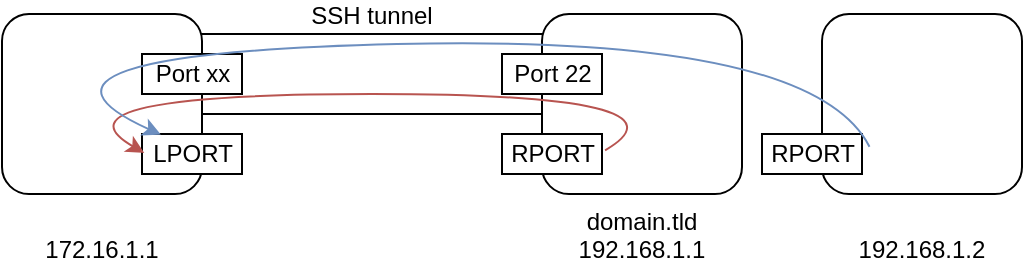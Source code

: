 <mxfile version="14.6.13" type="device"><diagram id="wu1irHQ73Ck7UTtfeC0Z" name="Page-1"><mxGraphModel dx="894" dy="550" grid="1" gridSize="10" guides="1" tooltips="1" connect="1" arrows="1" fold="1" page="1" pageScale="1" pageWidth="1169" pageHeight="827" math="0" shadow="0"><root><mxCell id="0"/><mxCell id="1" parent="0"/><mxCell id="ggARXnKYJ52NQEXv3T-H-10" value="SSH tunnel" style="rounded=0;whiteSpace=wrap;html=1;labelPosition=center;verticalLabelPosition=top;align=center;verticalAlign=bottom;" vertex="1" parent="1"><mxGeometry x="340" y="240" width="190" height="40" as="geometry"/></mxCell><mxCell id="ggARXnKYJ52NQEXv3T-H-13" value="domain.tld&lt;br&gt;192.168.1.1" style="rounded=1;whiteSpace=wrap;html=1;labelPosition=center;verticalLabelPosition=bottom;align=center;verticalAlign=top;" vertex="1" parent="1"><mxGeometry x="520" y="230" width="100" height="90" as="geometry"/></mxCell><mxCell id="ggARXnKYJ52NQEXv3T-H-1" value="&lt;br&gt;172.16.1.1" style="rounded=1;whiteSpace=wrap;html=1;labelPosition=center;verticalLabelPosition=bottom;align=center;verticalAlign=top;" vertex="1" parent="1"><mxGeometry x="250" y="230" width="100" height="90" as="geometry"/></mxCell><mxCell id="ggARXnKYJ52NQEXv3T-H-5" value="Port 22" style="verticalLabelPosition=middle;verticalAlign=middle;html=1;shape=mxgraph.basic.rect;fillColor2=none;strokeWidth=1;size=20;indent=35.68;labelPosition=center;align=center;" vertex="1" parent="1"><mxGeometry x="500" y="250" width="50" height="20" as="geometry"/></mxCell><mxCell id="ggARXnKYJ52NQEXv3T-H-8" value="Port xx" style="verticalLabelPosition=middle;verticalAlign=middle;html=1;shape=mxgraph.basic.rect;fillColor2=none;strokeWidth=1;size=20;indent=5;labelPosition=center;align=center;" vertex="1" parent="1"><mxGeometry x="320" y="250" width="50" height="20" as="geometry"/></mxCell><mxCell id="ggARXnKYJ52NQEXv3T-H-11" value="LPORT" style="verticalLabelPosition=middle;verticalAlign=middle;html=1;shape=mxgraph.basic.rect;fillColor2=none;strokeWidth=1;size=20;indent=5;labelPosition=center;align=center;" vertex="1" parent="1"><mxGeometry x="320" y="290" width="50" height="20" as="geometry"/></mxCell><mxCell id="ggARXnKYJ52NQEXv3T-H-12" value="RPORT" style="verticalLabelPosition=middle;verticalAlign=middle;html=1;shape=mxgraph.basic.rect;fillColor2=none;strokeWidth=1;size=20;indent=5;labelPosition=center;align=center;" vertex="1" parent="1"><mxGeometry x="500" y="290" width="50" height="20" as="geometry"/></mxCell><mxCell id="ggARXnKYJ52NQEXv3T-H-14" value="&lt;br&gt;192.168.1.2" style="rounded=1;whiteSpace=wrap;html=1;labelPosition=center;verticalLabelPosition=bottom;align=center;verticalAlign=top;" vertex="1" parent="1"><mxGeometry x="660" y="230" width="100" height="90" as="geometry"/></mxCell><mxCell id="ggARXnKYJ52NQEXv3T-H-15" value="RPORT" style="verticalLabelPosition=middle;verticalAlign=middle;html=1;shape=mxgraph.basic.rect;fillColor2=none;strokeWidth=1;size=20;indent=5;labelPosition=center;align=center;" vertex="1" parent="1"><mxGeometry x="630" y="290" width="50" height="20" as="geometry"/></mxCell><mxCell id="ggARXnKYJ52NQEXv3T-H-16" value="" style="curved=1;endArrow=classic;html=1;entryX=0.023;entryY=0.473;entryDx=0;entryDy=0;entryPerimeter=0;exitX=1.031;exitY=0.407;exitDx=0;exitDy=0;exitPerimeter=0;fillColor=#f8cecc;strokeColor=#b85450;" edge="1" parent="1" source="ggARXnKYJ52NQEXv3T-H-12" target="ggARXnKYJ52NQEXv3T-H-11"><mxGeometry width="50" height="50" relative="1" as="geometry"><mxPoint x="560" y="299" as="sourcePoint"/><mxPoint x="300" y="440" as="targetPoint"/><Array as="points"><mxPoint x="600" y="270"/><mxPoint x="270" y="270"/></Array></mxGeometry></mxCell><mxCell id="ggARXnKYJ52NQEXv3T-H-17" value="" style="curved=1;endArrow=classic;html=1;entryX=0.188;entryY=0.015;entryDx=0;entryDy=0;entryPerimeter=0;exitX=1.075;exitY=0.32;exitDx=0;exitDy=0;exitPerimeter=0;fillColor=#dae8fc;strokeColor=#6c8ebf;" edge="1" parent="1" source="ggARXnKYJ52NQEXv3T-H-15" target="ggARXnKYJ52NQEXv3T-H-11"><mxGeometry width="50" height="50" relative="1" as="geometry"><mxPoint x="110" y="490" as="sourcePoint"/><mxPoint x="160" y="440" as="targetPoint"/><Array as="points"><mxPoint x="655" y="240"/><mxPoint x="240" y="250"/></Array></mxGeometry></mxCell></root></mxGraphModel></diagram></mxfile>